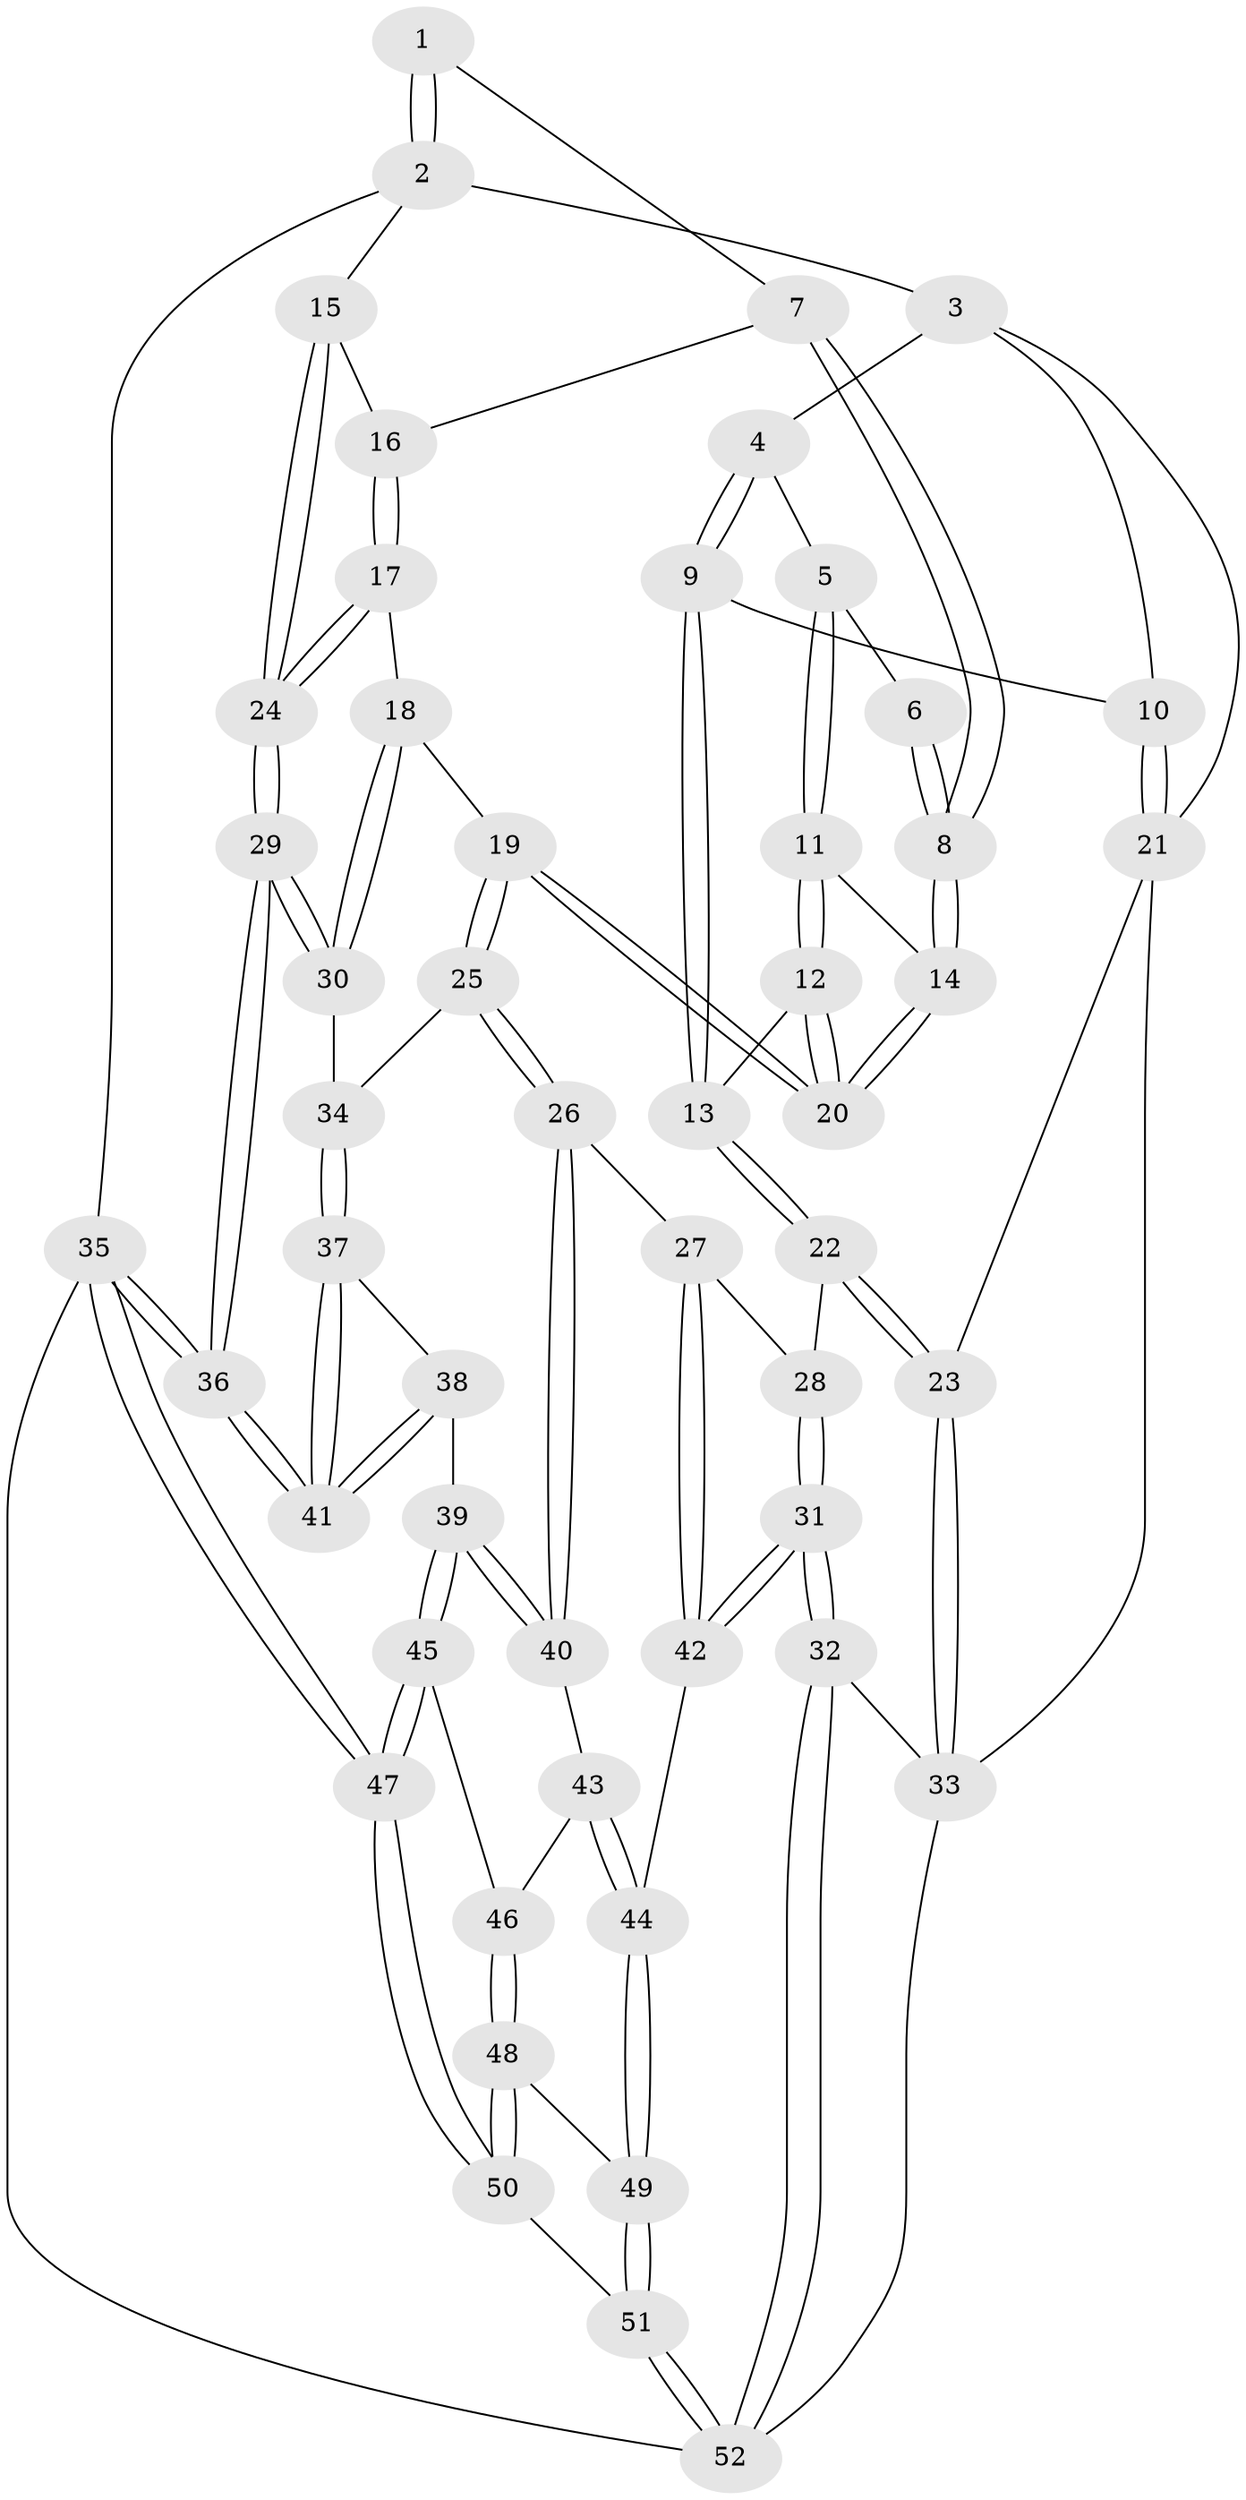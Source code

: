 // Generated by graph-tools (version 1.1) at 2025/27/03/09/25 03:27:16]
// undirected, 52 vertices, 126 edges
graph export_dot {
graph [start="1"]
  node [color=gray90,style=filled];
  1 [pos="+0.9840549600610304+0"];
  2 [pos="+1+0"];
  3 [pos="+0.255382926819812+0"];
  4 [pos="+0.3558726321035926+0"];
  5 [pos="+0.4708601438685473+0"];
  6 [pos="+0.6436099192578162+0"];
  7 [pos="+0.8509604298170677+0.11106381101537928"];
  8 [pos="+0.7529415969879284+0.12706630855344053"];
  9 [pos="+0.30254012005983594+0.18655169774750238"];
  10 [pos="+0.10572596401310826+0.11455904385635154"];
  11 [pos="+0.512425569193095+0.04819716548193638"];
  12 [pos="+0.4610034959042899+0.26509791041609243"];
  13 [pos="+0.3635027176833121+0.28748735725556923"];
  14 [pos="+0.72613233366619+0.15942671082140292"];
  15 [pos="+1+0"];
  16 [pos="+0.885593489471116+0.13141046895827316"];
  17 [pos="+0.99892307815544+0.30178849705459493"];
  18 [pos="+0.9302037855795604+0.33475101516323424"];
  19 [pos="+0.6867499485494287+0.3859347545373255"];
  20 [pos="+0.668156602171146+0.35500065837380257"];
  21 [pos="+0+0.28378982616230586"];
  22 [pos="+0.3044330340106715+0.3643105151066618"];
  23 [pos="+0+0.40437693257409146"];
  24 [pos="+1+0.31909000989012254"];
  25 [pos="+0.6860093413856759+0.3958823157454088"];
  26 [pos="+0.57729705225646+0.5755312973434671"];
  27 [pos="+0.5210552468208993+0.572681694853401"];
  28 [pos="+0.3355748990384479+0.46033401687567027"];
  29 [pos="+1+0.7583544628576161"];
  30 [pos="+0.9257617402123531+0.552390204738044"];
  31 [pos="+0.2229884225618366+0.7638494642047383"];
  32 [pos="+0.2220277731112655+0.7640652663228354"];
  33 [pos="+0+0.6726696205548013"];
  34 [pos="+0.8135476437965535+0.5369140432480424"];
  35 [pos="+1+1"];
  36 [pos="+1+0.8429738078401694"];
  37 [pos="+0.8100069983025472+0.5918257626975044"];
  38 [pos="+0.7776452894382511+0.6867196482689614"];
  39 [pos="+0.7199518778605956+0.716982421818878"];
  40 [pos="+0.5775071284494473+0.5762296887824022"];
  41 [pos="+1+0.7484420571287643"];
  42 [pos="+0.23679760746535294+0.7660631834739995"];
  43 [pos="+0.5304917269347736+0.7339886710173635"];
  44 [pos="+0.3401854934827452+0.8157509886834913"];
  45 [pos="+0.7132215111364658+0.8060974670433529"];
  46 [pos="+0.5854784908398083+0.8154463557259612"];
  47 [pos="+0.9582192340206196+1"];
  48 [pos="+0.5529321674526751+0.869061525571774"];
  49 [pos="+0.39181100677719083+0.8733906449286866"];
  50 [pos="+0.6684510658350086+1"];
  51 [pos="+0.4837476338308211+1"];
  52 [pos="+0.17647191779193647+1"];
  1 -- 2;
  1 -- 2;
  1 -- 7;
  2 -- 3;
  2 -- 15;
  2 -- 35;
  3 -- 4;
  3 -- 10;
  3 -- 21;
  4 -- 5;
  4 -- 9;
  4 -- 9;
  5 -- 6;
  5 -- 11;
  5 -- 11;
  6 -- 8;
  6 -- 8;
  7 -- 8;
  7 -- 8;
  7 -- 16;
  8 -- 14;
  8 -- 14;
  9 -- 10;
  9 -- 13;
  9 -- 13;
  10 -- 21;
  10 -- 21;
  11 -- 12;
  11 -- 12;
  11 -- 14;
  12 -- 13;
  12 -- 20;
  12 -- 20;
  13 -- 22;
  13 -- 22;
  14 -- 20;
  14 -- 20;
  15 -- 16;
  15 -- 24;
  15 -- 24;
  16 -- 17;
  16 -- 17;
  17 -- 18;
  17 -- 24;
  17 -- 24;
  18 -- 19;
  18 -- 30;
  18 -- 30;
  19 -- 20;
  19 -- 20;
  19 -- 25;
  19 -- 25;
  21 -- 23;
  21 -- 33;
  22 -- 23;
  22 -- 23;
  22 -- 28;
  23 -- 33;
  23 -- 33;
  24 -- 29;
  24 -- 29;
  25 -- 26;
  25 -- 26;
  25 -- 34;
  26 -- 27;
  26 -- 40;
  26 -- 40;
  27 -- 28;
  27 -- 42;
  27 -- 42;
  28 -- 31;
  28 -- 31;
  29 -- 30;
  29 -- 30;
  29 -- 36;
  29 -- 36;
  30 -- 34;
  31 -- 32;
  31 -- 32;
  31 -- 42;
  31 -- 42;
  32 -- 33;
  32 -- 52;
  32 -- 52;
  33 -- 52;
  34 -- 37;
  34 -- 37;
  35 -- 36;
  35 -- 36;
  35 -- 47;
  35 -- 47;
  35 -- 52;
  36 -- 41;
  36 -- 41;
  37 -- 38;
  37 -- 41;
  37 -- 41;
  38 -- 39;
  38 -- 41;
  38 -- 41;
  39 -- 40;
  39 -- 40;
  39 -- 45;
  39 -- 45;
  40 -- 43;
  42 -- 44;
  43 -- 44;
  43 -- 44;
  43 -- 46;
  44 -- 49;
  44 -- 49;
  45 -- 46;
  45 -- 47;
  45 -- 47;
  46 -- 48;
  46 -- 48;
  47 -- 50;
  47 -- 50;
  48 -- 49;
  48 -- 50;
  48 -- 50;
  49 -- 51;
  49 -- 51;
  50 -- 51;
  51 -- 52;
  51 -- 52;
}
